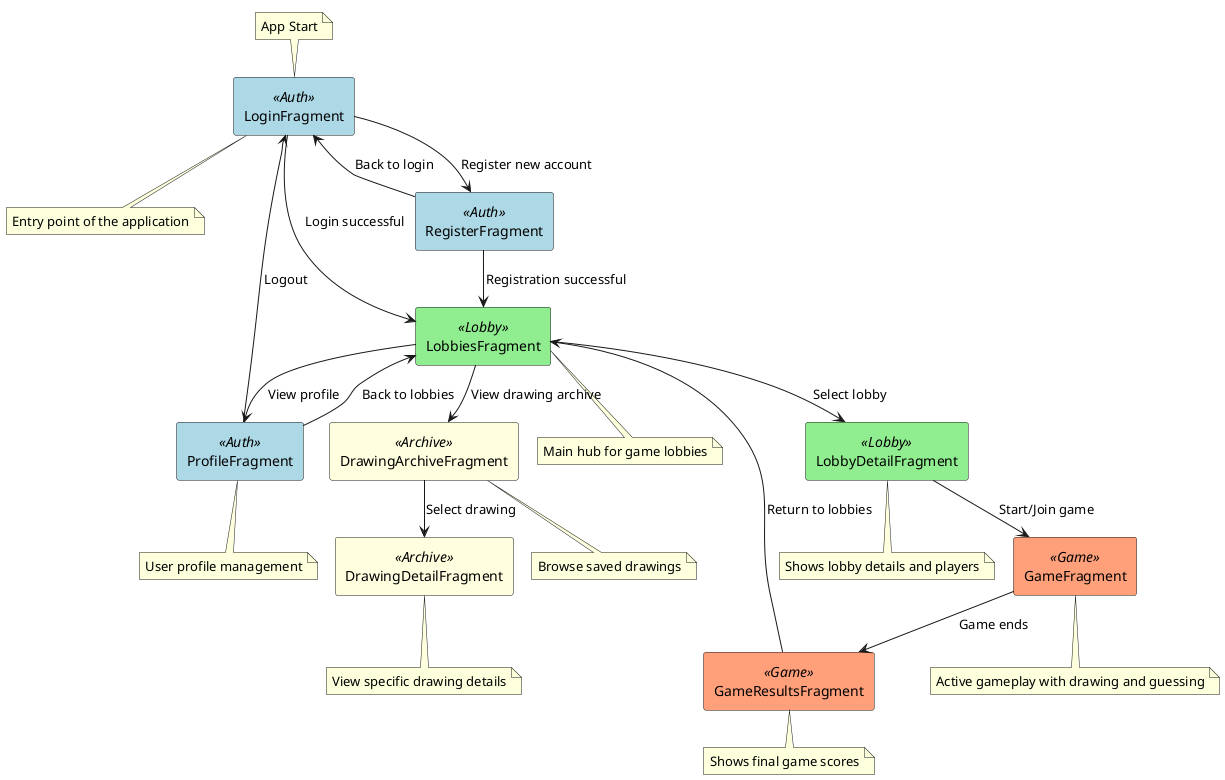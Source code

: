 @startuml DrawIt Screen Flow
!pragma layout smetana

skinparam rectangle {
  BackgroundColor<<Auth>> LightBlue
  BackgroundColor<<Lobby>> LightGreen
  BackgroundColor<<Game>> LightSalmon
  BackgroundColor<<Archive>> LightYellow
}

' Authentication Flow
rectangle "LoginFragment" as login <<Auth>>
note bottom of login: Entry point of the application

rectangle "RegisterFragment" as register <<Auth>>

' Main App Flow
rectangle "LobbiesFragment" as lobbies <<Lobby>>
note bottom of lobbies: Main hub for game lobbies

rectangle "LobbyDetailFragment" as lobbyDetail <<Lobby>>
note bottom of lobbyDetail: Shows lobby details and players

rectangle "ProfileFragment" as profile <<Auth>>
note bottom of profile: User profile management

' Drawing Archive Flow
rectangle "DrawingArchiveFragment" as drawingArchive <<Archive>>
note bottom of drawingArchive: Browse saved drawings

rectangle "DrawingDetailFragment" as drawingDetail <<Archive>>
note bottom of drawingDetail: View specific drawing details

' Game Flow
rectangle "GameFragment" as game <<Game>>
note bottom of game: Active gameplay with drawing and guessing

rectangle "GameResultsFragment" as gameResults <<Game>>
note bottom of gameResults: Shows final game scores

' Define navigation paths
login --> register : Register new account
register --> login : Back to login
login --> lobbies : Login successful
register --> lobbies : Registration successful

lobbies --> lobbyDetail : Select lobby
lobbies --> profile : View profile
lobbies --> drawingArchive : View drawing archive

lobbyDetail --> game : Start/Join game
game --> gameResults : Game ends
gameResults --> lobbies : Return to lobbies

drawingArchive --> drawingDetail : Select drawing
profile --> login : Logout
profile --> lobbies : Back to lobbies

' Define start point
note "App Start" as start
start --> login

@enduml
